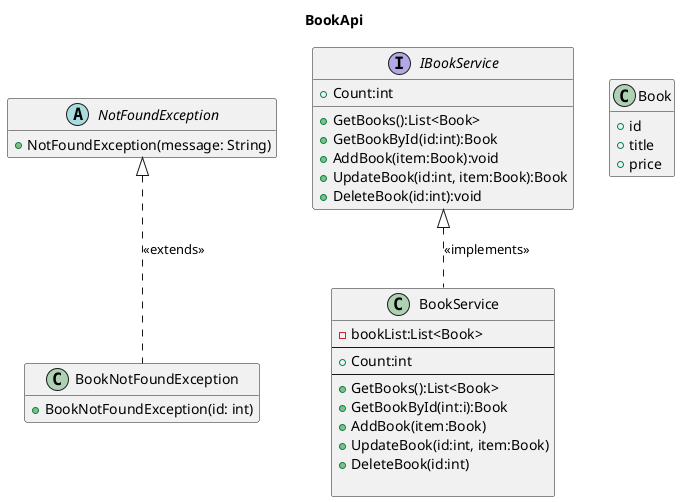 @startuml 
title BookApi

class Book{
    +id
    +title
    +price
}

abstract class NotFoundException {
    +NotFoundException(message: String)
}

class BookNotFoundException {
    +BookNotFoundException(id: int)
}

class BookService
{
    -bookList:List<Book>
    --
    +Count:int
    --
    +GetBooks():List<Book>
    +GetBookById(int:i):Book
    +AddBook(item:Book)
    +UpdateBook(id:int, item:Book)
    +DeleteBook(id:int)
    
}

interface IBookService
{
    +Count:int
    +GetBooks():List<Book>
    +GetBookById(id:int):Book
    +AddBook(item:Book):void
    +UpdateBook(id:int, item:Book):Book
    +DeleteBook(id:int):void
}

BookService .up.|> IBookService : "<<implements>>"
BookNotFoundException .up.|> NotFoundException : "<<extends>>"
hide empty members